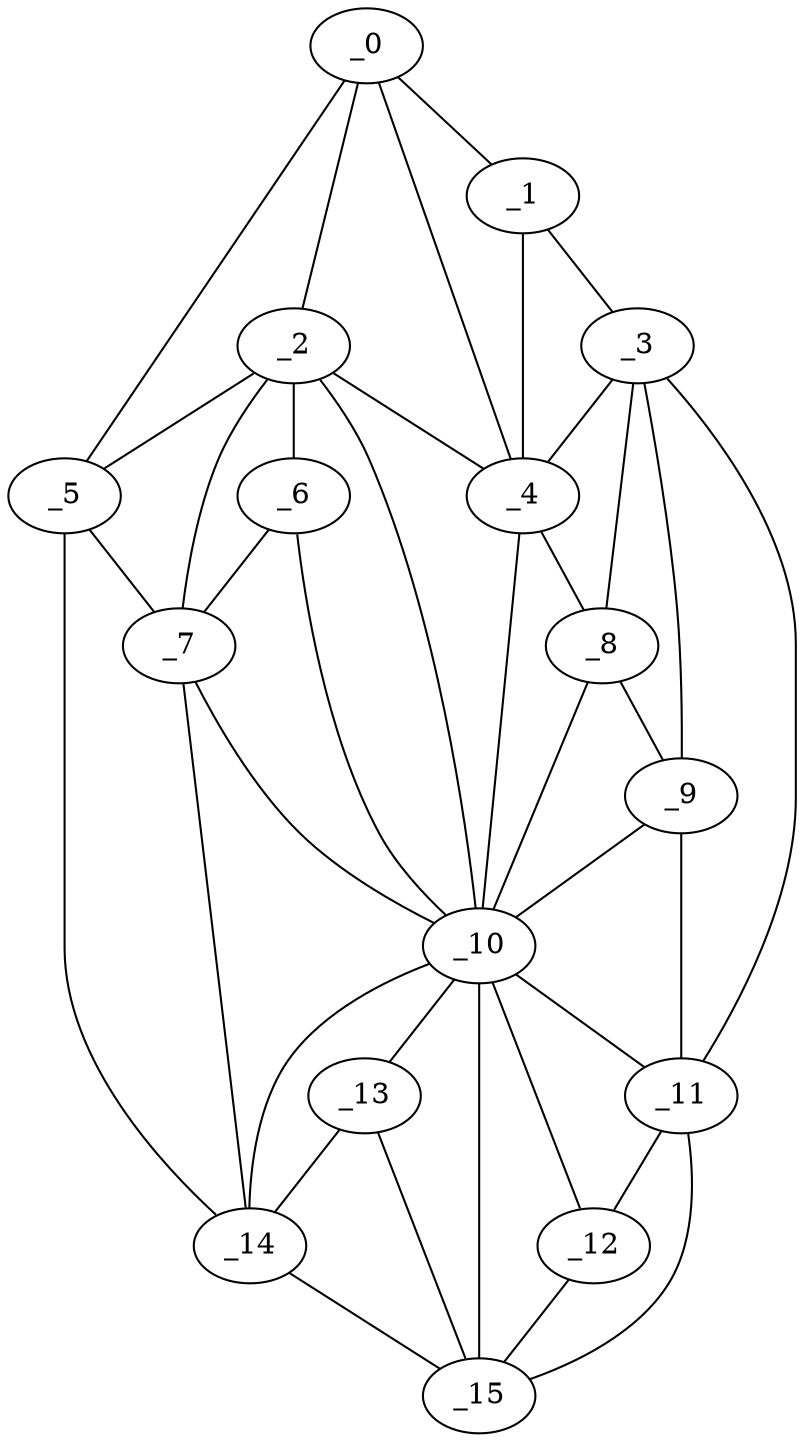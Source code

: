 graph "obj41__135.gxl" {
	_0	 [x=25,
		y=75];
	_1	 [x=29,
		y=6];
	_0 -- _1	 [valence=1];
	_2	 [x=40,
		y=84];
	_0 -- _2	 [valence=2];
	_4	 [x=67,
		y=39];
	_0 -- _4	 [valence=1];
	_5	 [x=68,
		y=124];
	_0 -- _5	 [valence=1];
	_3	 [x=64,
		y=6];
	_1 -- _3	 [valence=1];
	_1 -- _4	 [valence=2];
	_2 -- _4	 [valence=2];
	_2 -- _5	 [valence=1];
	_6	 [x=69,
		y=97];
	_2 -- _6	 [valence=1];
	_7	 [x=70,
		y=111];
	_2 -- _7	 [valence=2];
	_10	 [x=90,
		y=82];
	_2 -- _10	 [valence=2];
	_3 -- _4	 [valence=2];
	_8	 [x=79,
		y=38];
	_3 -- _8	 [valence=1];
	_9	 [x=88,
		y=34];
	_3 -- _9	 [valence=2];
	_11	 [x=112,
		y=41];
	_3 -- _11	 [valence=1];
	_4 -- _8	 [valence=2];
	_4 -- _10	 [valence=1];
	_5 -- _7	 [valence=1];
	_14	 [x=115,
		y=106];
	_5 -- _14	 [valence=1];
	_6 -- _7	 [valence=2];
	_6 -- _10	 [valence=2];
	_7 -- _10	 [valence=2];
	_7 -- _14	 [valence=2];
	_8 -- _9	 [valence=2];
	_8 -- _10	 [valence=1];
	_9 -- _10	 [valence=2];
	_9 -- _11	 [valence=2];
	_10 -- _11	 [valence=1];
	_12	 [x=113,
		y=74];
	_10 -- _12	 [valence=2];
	_13	 [x=115,
		y=98];
	_10 -- _13	 [valence=2];
	_10 -- _14	 [valence=1];
	_15	 [x=116,
		y=78];
	_10 -- _15	 [valence=1];
	_11 -- _12	 [valence=2];
	_11 -- _15	 [valence=1];
	_12 -- _15	 [valence=1];
	_13 -- _14	 [valence=1];
	_13 -- _15	 [valence=2];
	_14 -- _15	 [valence=1];
}
